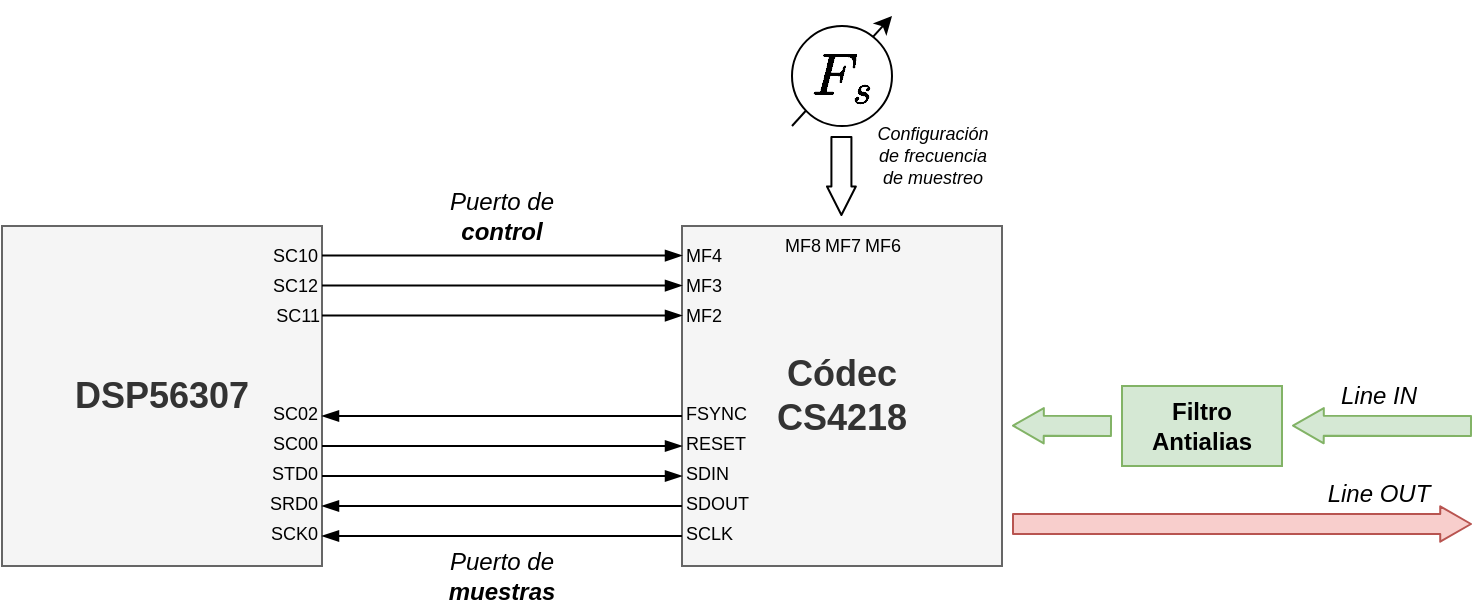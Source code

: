 <mxfile version="15.2.7" type="device"><diagram id="A7mGWXzhaZLkAOOCdzrj" name="Página-1"><mxGraphModel dx="868" dy="510" grid="1" gridSize="5" guides="1" tooltips="1" connect="1" arrows="1" fold="1" page="1" pageScale="1" pageWidth="1654" pageHeight="1169" math="1" shadow="0"><root><mxCell id="0"/><mxCell id="1" parent="0"/><mxCell id="KiKhyu9aiZt1YSAdkfx0-35" value="" style="endArrow=classic;html=1;fontSize=25;" parent="1" edge="1"><mxGeometry width="50" height="50" relative="1" as="geometry"><mxPoint x="555" y="90" as="sourcePoint"/><mxPoint x="605" y="35" as="targetPoint"/></mxGeometry></mxCell><mxCell id="KiKhyu9aiZt1YSAdkfx0-34" value="" style="ellipse;whiteSpace=wrap;html=1;aspect=fixed;fontSize=25;align=center;fillColor=default;" parent="1" vertex="1"><mxGeometry x="555" y="40" width="50" height="50" as="geometry"/></mxCell><mxCell id="KiKhyu9aiZt1YSAdkfx0-1" value="DSP56307" style="rounded=0;whiteSpace=wrap;html=1;fontSize=18;fontStyle=1;fillColor=#f5f5f5;strokeColor=#666666;fontColor=#333333;" parent="1" vertex="1"><mxGeometry x="160" y="140" width="160" height="170" as="geometry"/></mxCell><mxCell id="KiKhyu9aiZt1YSAdkfx0-2" value="Códec&lt;br style=&quot;font-size: 18px;&quot;&gt;CS4218" style="rounded=0;whiteSpace=wrap;html=1;fontSize=18;fontStyle=1;fillColor=#f5f5f5;strokeColor=#666666;fontColor=#333333;" parent="1" vertex="1"><mxGeometry x="500" y="140" width="160" height="170" as="geometry"/></mxCell><mxCell id="KiKhyu9aiZt1YSAdkfx0-3" value="" style="endArrow=blockThin;html=1;fontSize=18;endFill=1;" parent="1" edge="1"><mxGeometry width="50" height="50" relative="1" as="geometry"><mxPoint x="500" y="295" as="sourcePoint"/><mxPoint x="320" y="295" as="targetPoint"/></mxGeometry></mxCell><mxCell id="KiKhyu9aiZt1YSAdkfx0-4" value="" style="endArrow=blockThin;html=1;fontSize=18;endFill=1;" parent="1" edge="1"><mxGeometry width="50" height="50" relative="1" as="geometry"><mxPoint x="500" y="280" as="sourcePoint"/><mxPoint x="320" y="280" as="targetPoint"/></mxGeometry></mxCell><mxCell id="KiKhyu9aiZt1YSAdkfx0-5" value="" style="endArrow=blockThin;html=1;fontSize=18;endFill=1;" parent="1" edge="1"><mxGeometry width="50" height="50" relative="1" as="geometry"><mxPoint x="320" y="265" as="sourcePoint"/><mxPoint x="500" y="265" as="targetPoint"/></mxGeometry></mxCell><mxCell id="KiKhyu9aiZt1YSAdkfx0-6" value="" style="endArrow=blockThin;html=1;fontSize=18;endFill=1;" parent="1" edge="1"><mxGeometry width="50" height="50" relative="1" as="geometry"><mxPoint x="320" y="250.0" as="sourcePoint"/><mxPoint x="500" y="250.0" as="targetPoint"/></mxGeometry></mxCell><mxCell id="KiKhyu9aiZt1YSAdkfx0-7" value="" style="endArrow=blockThin;html=1;fontSize=18;endFill=1;" parent="1" edge="1"><mxGeometry width="50" height="50" relative="1" as="geometry"><mxPoint x="500" y="235.0" as="sourcePoint"/><mxPoint x="320" y="235.0" as="targetPoint"/></mxGeometry></mxCell><mxCell id="KiKhyu9aiZt1YSAdkfx0-9" value="SCLK" style="text;html=1;align=left;verticalAlign=middle;resizable=0;points=[];autosize=1;strokeColor=none;fillColor=none;fontSize=9;" parent="1" vertex="1"><mxGeometry x="500" y="284" width="35" height="20" as="geometry"/></mxCell><mxCell id="KiKhyu9aiZt1YSAdkfx0-10" value="SDOUT" style="text;html=1;align=left;verticalAlign=middle;resizable=0;points=[];autosize=1;strokeColor=none;fillColor=none;fontSize=9;" parent="1" vertex="1"><mxGeometry x="500" y="269" width="45" height="20" as="geometry"/></mxCell><mxCell id="KiKhyu9aiZt1YSAdkfx0-11" value="SDIN" style="text;html=1;align=left;verticalAlign=middle;resizable=0;points=[];autosize=1;strokeColor=none;fillColor=none;fontSize=9;" parent="1" vertex="1"><mxGeometry x="500" y="254" width="35" height="20" as="geometry"/></mxCell><mxCell id="KiKhyu9aiZt1YSAdkfx0-12" value="RESET" style="text;html=1;align=left;verticalAlign=middle;resizable=0;points=[];autosize=1;strokeColor=none;fillColor=none;fontSize=9;" parent="1" vertex="1"><mxGeometry x="500" y="239" width="45" height="20" as="geometry"/></mxCell><mxCell id="KiKhyu9aiZt1YSAdkfx0-13" value="FSYNC" style="text;html=1;align=left;verticalAlign=middle;resizable=0;points=[];autosize=1;strokeColor=none;fillColor=none;fontSize=9;" parent="1" vertex="1"><mxGeometry x="500" y="224" width="45" height="20" as="geometry"/></mxCell><mxCell id="KiKhyu9aiZt1YSAdkfx0-14" value="SCK0" style="text;html=1;align=right;verticalAlign=middle;resizable=0;points=[];autosize=1;strokeColor=none;fillColor=none;fontSize=9;" parent="1" vertex="1"><mxGeometry x="284" y="284" width="35" height="20" as="geometry"/></mxCell><mxCell id="KiKhyu9aiZt1YSAdkfx0-15" value="SRD0" style="text;html=1;align=right;verticalAlign=middle;resizable=0;points=[];autosize=1;strokeColor=none;fillColor=none;fontSize=9;" parent="1" vertex="1"><mxGeometry x="284" y="269" width="35" height="20" as="geometry"/></mxCell><mxCell id="KiKhyu9aiZt1YSAdkfx0-16" value="STD0" style="text;html=1;align=right;verticalAlign=middle;resizable=0;points=[];autosize=1;strokeColor=none;fillColor=none;fontSize=9;" parent="1" vertex="1"><mxGeometry x="284" y="254" width="35" height="20" as="geometry"/></mxCell><mxCell id="KiKhyu9aiZt1YSAdkfx0-17" value="SC00" style="text;html=1;align=right;verticalAlign=middle;resizable=0;points=[];autosize=1;strokeColor=none;fillColor=none;fontSize=9;" parent="1" vertex="1"><mxGeometry x="284" y="239" width="35" height="20" as="geometry"/></mxCell><mxCell id="KiKhyu9aiZt1YSAdkfx0-18" value="SC02" style="text;html=1;align=right;verticalAlign=middle;resizable=0;points=[];autosize=1;strokeColor=none;fillColor=none;fontSize=9;" parent="1" vertex="1"><mxGeometry x="284" y="224" width="35" height="20" as="geometry"/></mxCell><mxCell id="KiKhyu9aiZt1YSAdkfx0-19" value="Filtro&lt;br style=&quot;font-size: 12px;&quot;&gt;Antialias" style="rounded=0;whiteSpace=wrap;html=1;fontSize=12;align=center;fontStyle=1;fillColor=#d5e8d4;strokeColor=#82b366;" parent="1" vertex="1"><mxGeometry x="720" y="220" width="80" height="40" as="geometry"/></mxCell><mxCell id="KiKhyu9aiZt1YSAdkfx0-21" value="" style="shape=flexArrow;endArrow=classic;html=1;fontSize=12;endWidth=6.667;endSize=4.795;fillColor=#d5e8d4;strokeColor=#82b366;" parent="1" edge="1"><mxGeometry width="50" height="50" relative="1" as="geometry"><mxPoint x="895" y="240.04" as="sourcePoint"/><mxPoint x="805" y="239.8" as="targetPoint"/></mxGeometry></mxCell><mxCell id="KiKhyu9aiZt1YSAdkfx0-25" value="" style="shape=flexArrow;endArrow=classic;html=1;fontSize=12;endWidth=6.667;endSize=4.795;fillColor=#d5e8d4;strokeColor=#82b366;" parent="1" edge="1"><mxGeometry width="50" height="50" relative="1" as="geometry"><mxPoint x="715" y="240" as="sourcePoint"/><mxPoint x="665" y="239.8" as="targetPoint"/></mxGeometry></mxCell><mxCell id="KiKhyu9aiZt1YSAdkfx0-26" value="" style="shape=flexArrow;endArrow=classic;html=1;fontSize=12;endWidth=6.667;endSize=4.795;fillColor=#f8cecc;strokeColor=#b85450;" parent="1" edge="1"><mxGeometry width="50" height="50" relative="1" as="geometry"><mxPoint x="665" y="289.0" as="sourcePoint"/><mxPoint x="895" y="289" as="targetPoint"/></mxGeometry></mxCell><mxCell id="KiKhyu9aiZt1YSAdkfx0-27" value="Line IN" style="text;html=1;align=center;verticalAlign=middle;resizable=0;points=[];autosize=1;strokeColor=none;fillColor=none;fontSize=12;fontStyle=2" parent="1" vertex="1"><mxGeometry x="822.5" y="215" width="50" height="20" as="geometry"/></mxCell><mxCell id="KiKhyu9aiZt1YSAdkfx0-28" value="Line OUT" style="text;html=1;align=center;verticalAlign=middle;resizable=0;points=[];autosize=1;strokeColor=none;fillColor=none;fontSize=12;fontStyle=2" parent="1" vertex="1"><mxGeometry x="815" y="264" width="65" height="20" as="geometry"/></mxCell><mxCell id="KiKhyu9aiZt1YSAdkfx0-31" value="" style="shape=flexArrow;endArrow=classic;html=1;fontSize=12;endWidth=3.429;endSize=4.429;" parent="1" edge="1"><mxGeometry width="50" height="50" relative="1" as="geometry"><mxPoint x="579.71" y="95" as="sourcePoint"/><mxPoint x="579.71" y="135" as="targetPoint"/></mxGeometry></mxCell><mxCell id="KiKhyu9aiZt1YSAdkfx0-36" value="$$F_s$$" style="text;html=1;align=center;verticalAlign=middle;resizable=0;points=[];autosize=1;strokeColor=none;fillColor=none;fontSize=25;" parent="1" vertex="1"><mxGeometry x="525" y="45" width="110" height="40" as="geometry"/></mxCell><mxCell id="KiKhyu9aiZt1YSAdkfx0-37" value="Configuración &lt;br style=&quot;font-size: 9px;&quot;&gt;de frecuencia &lt;br style=&quot;font-size: 9px;&quot;&gt;de muestreo" style="text;html=1;align=center;verticalAlign=middle;resizable=0;points=[];autosize=1;strokeColor=none;fillColor=none;fontSize=9;fontStyle=2" parent="1" vertex="1"><mxGeometry x="590" y="85" width="70" height="40" as="geometry"/></mxCell><mxCell id="sE-Ov7INvmQqDhUA5JMb-3" value="" style="endArrow=blockThin;html=1;fontSize=18;endFill=1;" edge="1" parent="1"><mxGeometry width="50" height="50" relative="1" as="geometry"><mxPoint x="320" y="154.8" as="sourcePoint"/><mxPoint x="500" y="154.8" as="targetPoint"/></mxGeometry></mxCell><mxCell id="sE-Ov7INvmQqDhUA5JMb-4" value="MF4" style="text;html=1;align=left;verticalAlign=middle;resizable=0;points=[];autosize=1;strokeColor=none;fillColor=none;fontSize=9;" vertex="1" parent="1"><mxGeometry x="500" y="145" width="30" height="20" as="geometry"/></mxCell><mxCell id="sE-Ov7INvmQqDhUA5JMb-5" value="SC10" style="text;html=1;align=right;verticalAlign=middle;resizable=0;points=[];autosize=1;strokeColor=none;fillColor=none;fontSize=9;" vertex="1" parent="1"><mxGeometry x="284" y="145" width="35" height="20" as="geometry"/></mxCell><mxCell id="sE-Ov7INvmQqDhUA5JMb-6" value="" style="endArrow=blockThin;html=1;fontSize=18;endFill=1;" edge="1" parent="1"><mxGeometry width="50" height="50" relative="1" as="geometry"><mxPoint x="320" y="169.8" as="sourcePoint"/><mxPoint x="500" y="169.8" as="targetPoint"/></mxGeometry></mxCell><mxCell id="sE-Ov7INvmQqDhUA5JMb-7" value="MF3" style="text;html=1;align=left;verticalAlign=middle;resizable=0;points=[];autosize=1;strokeColor=none;fillColor=none;fontSize=9;" vertex="1" parent="1"><mxGeometry x="500" y="160" width="30" height="20" as="geometry"/></mxCell><mxCell id="sE-Ov7INvmQqDhUA5JMb-8" value="SC12" style="text;html=1;align=right;verticalAlign=middle;resizable=0;points=[];autosize=1;strokeColor=none;fillColor=none;fontSize=9;" vertex="1" parent="1"><mxGeometry x="284" y="160" width="35" height="20" as="geometry"/></mxCell><mxCell id="sE-Ov7INvmQqDhUA5JMb-9" value="" style="endArrow=blockThin;html=1;fontSize=18;endFill=1;" edge="1" parent="1"><mxGeometry width="50" height="50" relative="1" as="geometry"><mxPoint x="320" y="184.8" as="sourcePoint"/><mxPoint x="500" y="184.8" as="targetPoint"/></mxGeometry></mxCell><mxCell id="sE-Ov7INvmQqDhUA5JMb-10" value="MF2" style="text;html=1;align=left;verticalAlign=middle;resizable=0;points=[];autosize=1;strokeColor=none;fillColor=none;fontSize=9;" vertex="1" parent="1"><mxGeometry x="500" y="175" width="30" height="20" as="geometry"/></mxCell><mxCell id="sE-Ov7INvmQqDhUA5JMb-11" value="SC11" style="text;html=1;align=right;verticalAlign=middle;resizable=0;points=[];autosize=1;strokeColor=none;fillColor=none;fontSize=9;" vertex="1" parent="1"><mxGeometry x="285" y="175" width="35" height="20" as="geometry"/></mxCell><mxCell id="sE-Ov7INvmQqDhUA5JMb-12" value="Puerto de &lt;span&gt;&lt;b&gt;control&lt;/b&gt;&lt;/span&gt;" style="text;html=1;strokeColor=none;fillColor=none;align=center;verticalAlign=middle;whiteSpace=wrap;rounded=0;fontStyle=2" vertex="1" parent="1"><mxGeometry x="370" y="125" width="80" height="20" as="geometry"/></mxCell><mxCell id="sE-Ov7INvmQqDhUA5JMb-13" value="Puerto de &lt;span&gt;&lt;b&gt;muestras&lt;/b&gt;&lt;/span&gt;" style="text;html=1;strokeColor=none;fillColor=none;align=center;verticalAlign=middle;whiteSpace=wrap;rounded=0;fontStyle=2" vertex="1" parent="1"><mxGeometry x="370" y="305" width="80" height="20" as="geometry"/></mxCell><mxCell id="sE-Ov7INvmQqDhUA5JMb-15" value="MF8" style="text;html=1;align=center;verticalAlign=middle;resizable=0;points=[];autosize=1;strokeColor=none;fillColor=none;fontSize=9;" vertex="1" parent="1"><mxGeometry x="545" y="140" width="30" height="20" as="geometry"/></mxCell><mxCell id="sE-Ov7INvmQqDhUA5JMb-16" value="MF7" style="text;html=1;align=center;verticalAlign=middle;resizable=0;points=[];autosize=1;strokeColor=none;fillColor=none;fontSize=9;" vertex="1" parent="1"><mxGeometry x="565" y="140" width="30" height="20" as="geometry"/></mxCell><mxCell id="sE-Ov7INvmQqDhUA5JMb-17" value="MF6" style="text;html=1;align=center;verticalAlign=middle;resizable=0;points=[];autosize=1;strokeColor=none;fillColor=none;fontSize=9;" vertex="1" parent="1"><mxGeometry x="585" y="140" width="30" height="20" as="geometry"/></mxCell></root></mxGraphModel></diagram></mxfile>